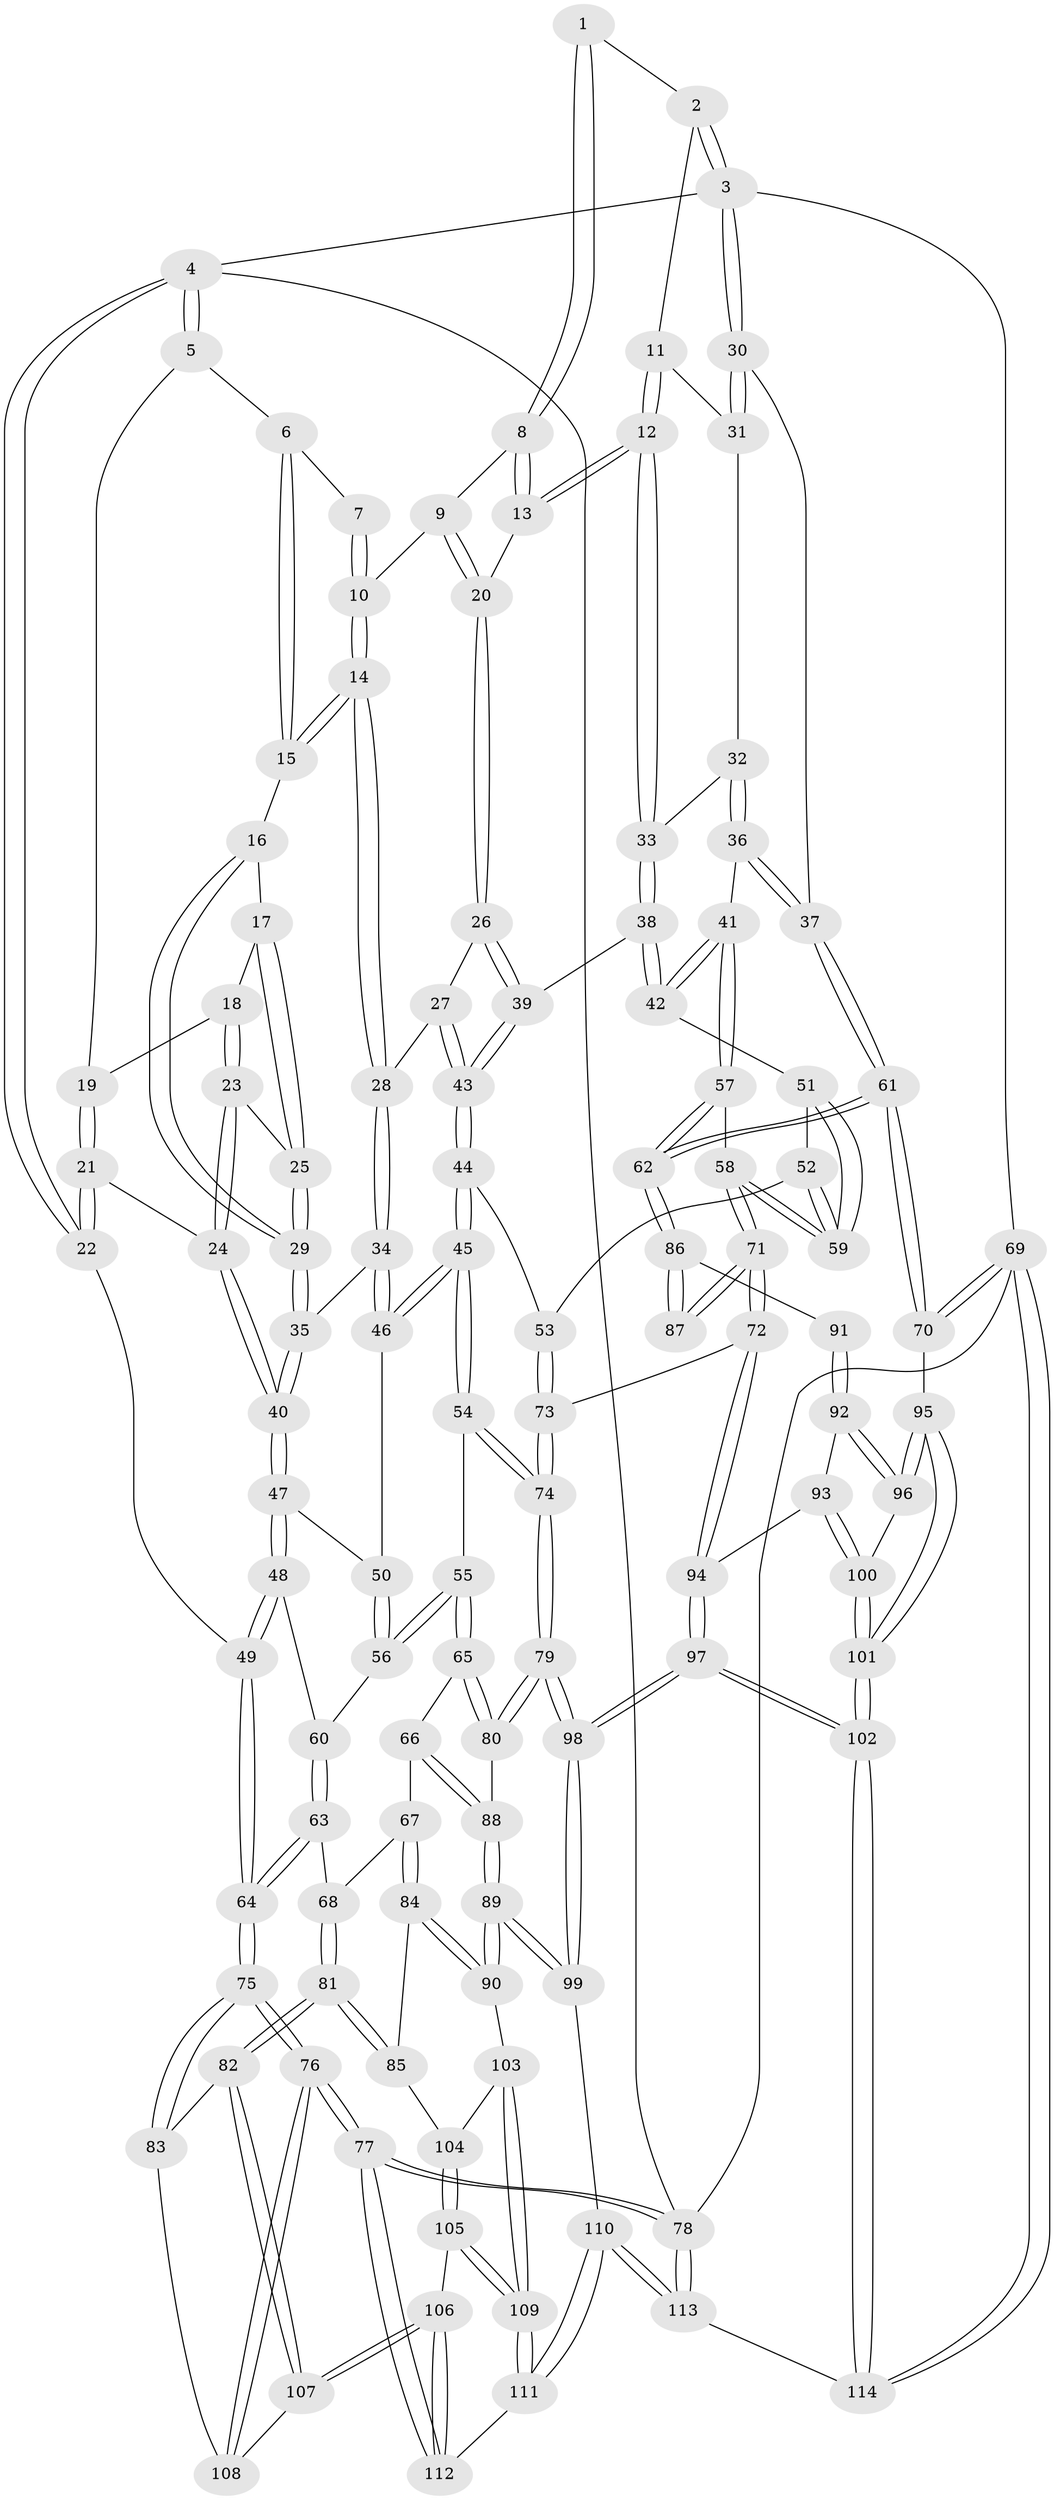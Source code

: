 // Generated by graph-tools (version 1.1) at 2025/11/02/27/25 16:11:58]
// undirected, 114 vertices, 282 edges
graph export_dot {
graph [start="1"]
  node [color=gray90,style=filled];
  1 [pos="+0.7568704995752757+0"];
  2 [pos="+0.8443911054914919+0"];
  3 [pos="+1+0"];
  4 [pos="+0+0"];
  5 [pos="+0.2108688863761367+0"];
  6 [pos="+0.2170193796528861+0"];
  7 [pos="+0.48699022059009894+0"];
  8 [pos="+0.6984916782381508+0"];
  9 [pos="+0.6050605447633314+0.08327595155128044"];
  10 [pos="+0.5196451739397034+0.1054366753939995"];
  11 [pos="+0.8254378770339171+0.14528516217731033"];
  12 [pos="+0.7834522687073942+0.17491971908039128"];
  13 [pos="+0.7569921970823498+0.16688067331377543"];
  14 [pos="+0.5034397820291701+0.12461842387258523"];
  15 [pos="+0.48505454321046254+0.12424705056365479"];
  16 [pos="+0.47897105417939867+0.12578801871077386"];
  17 [pos="+0.41300881454936533+0.13218420488356505"];
  18 [pos="+0.3729714458463735+0.12839164701149203"];
  19 [pos="+0.2175994426067906+0"];
  20 [pos="+0.6873403330048273+0.19075133412586803"];
  21 [pos="+0.16350501210824928+0.1274200342013674"];
  22 [pos="+0+0.3204528914065257"];
  23 [pos="+0.33501211118415064+0.20812263219847416"];
  24 [pos="+0.2599713046232653+0.26136990157818873"];
  25 [pos="+0.4035131549239568+0.2403725027363879"];
  26 [pos="+0.6862386170404869+0.1920582132225602"];
  27 [pos="+0.5764322179886856+0.24577866914411484"];
  28 [pos="+0.5430476872905871+0.22968268145560058"];
  29 [pos="+0.414360367588696+0.25210407597172607"];
  30 [pos="+1+0"];
  31 [pos="+0.886018644184505+0.1387255842633905"];
  32 [pos="+0.9133561071398636+0.22535673318916516"];
  33 [pos="+0.7947946278929425+0.203648624678632"];
  34 [pos="+0.45317372659855176+0.2999002686300495"];
  35 [pos="+0.43200787145622993+0.2923849557658097"];
  36 [pos="+1+0.3246434325305973"];
  37 [pos="+1+0.2623697235828354"];
  38 [pos="+0.8201250030404178+0.3313930588617334"];
  39 [pos="+0.7065175575330989+0.32530103429906254"];
  40 [pos="+0.26526644290859924+0.34096362542762976"];
  41 [pos="+0.946453635378332+0.35167770249048436"];
  42 [pos="+0.8400744161444089+0.3508296314761423"];
  43 [pos="+0.6230618293770064+0.36849509780999923"];
  44 [pos="+0.5884677479338292+0.4722722126894133"];
  45 [pos="+0.5590533709193432+0.4799902883552382"];
  46 [pos="+0.465790243836602+0.34912311703688415"];
  47 [pos="+0.2634039611258638+0.3461484943722556"];
  48 [pos="+0.21252930951067464+0.40366900132959166"];
  49 [pos="+0+0.33066308311866527"];
  50 [pos="+0.37153729698010185+0.40072911071326517"];
  51 [pos="+0.8364762212159184+0.35773151481307475"];
  52 [pos="+0.7193712480995496+0.47020122882966725"];
  53 [pos="+0.600253064250227+0.47793547351225"];
  54 [pos="+0.506728696924116+0.5227239185790225"];
  55 [pos="+0.4920887266080205+0.5304465369447893"];
  56 [pos="+0.4214625842192988+0.4739031893798054"];
  57 [pos="+0.9256172204462697+0.5847920042327807"];
  58 [pos="+0.8492217547629974+0.5849621651811996"];
  59 [pos="+0.8375361879250789+0.5649573098019562"];
  60 [pos="+0.22572022176918105+0.46044126908085437"];
  61 [pos="+1+0.7428339489454203"];
  62 [pos="+1+0.6950046997060475"];
  63 [pos="+0.2283239650391461+0.5031286374416659"];
  64 [pos="+0+0.5687299288144197"];
  65 [pos="+0.4591723088893145+0.5706941294210115"];
  66 [pos="+0.4427953745135732+0.5855624722518767"];
  67 [pos="+0.36506196264826185+0.5928973394774502"];
  68 [pos="+0.24045450067626534+0.5603149067521747"];
  69 [pos="+1+1"];
  70 [pos="+1+0.7522142091047097"];
  71 [pos="+0.7728254028900878+0.6548767563459269"];
  72 [pos="+0.7711563765458886+0.6558882536322995"];
  73 [pos="+0.7018572307493808+0.6360009166304953"];
  74 [pos="+0.618581382560911+0.7000932772194859"];
  75 [pos="+0+0.6967709188763759"];
  76 [pos="+0+1"];
  77 [pos="+0+1"];
  78 [pos="+0+1"];
  79 [pos="+0.5991858921074794+0.7368188293955988"];
  80 [pos="+0.585752844304011+0.7249276199083831"];
  81 [pos="+0.1496449183882269+0.689380601428034"];
  82 [pos="+0.13751279698360108+0.6932065329705813"];
  83 [pos="+0.09677689104815591+0.6947467983547753"];
  84 [pos="+0.3348899768170109+0.6890321979500247"];
  85 [pos="+0.21908459016489565+0.7327738870998675"];
  86 [pos="+0.9055324109056089+0.7177360577082935"];
  87 [pos="+0.8304070402298638+0.6967806821533493"];
  88 [pos="+0.4473756601713943+0.6614434709423751"];
  89 [pos="+0.43961729622274726+0.7753344655854961"];
  90 [pos="+0.3792861134496914+0.7787276729569732"];
  91 [pos="+0.8643192863485456+0.730650032680606"];
  92 [pos="+0.8603044874149656+0.7878675100101039"];
  93 [pos="+0.7853263308452586+0.7567143754791877"];
  94 [pos="+0.7659082920320743+0.7405399035475201"];
  95 [pos="+0.9699418698830413+0.8334799445201388"];
  96 [pos="+0.8740987767776061+0.7991288472468107"];
  97 [pos="+0.5977657385118256+0.9056001860072835"];
  98 [pos="+0.5801970407125003+0.8882018017710807"];
  99 [pos="+0.5545186647740481+0.8793089035912425"];
  100 [pos="+0.8029341047531892+0.8496095629873446"];
  101 [pos="+0.7101648775772331+1"];
  102 [pos="+0.6906481876042634+1"];
  103 [pos="+0.3379610178311898+0.7962541744340056"];
  104 [pos="+0.23009308343304533+0.7442214477556527"];
  105 [pos="+0.23865501185897942+0.8769389391317534"];
  106 [pos="+0.18485001794939174+0.8718671041794246"];
  107 [pos="+0.1656353845076054+0.8524561818313087"];
  108 [pos="+0.12244480717854393+0.8746492877787376"];
  109 [pos="+0.29886072011789294+0.9275909473907398"];
  110 [pos="+0.3159004862848875+0.9536472212840061"];
  111 [pos="+0.29964066412936496+0.9303282241565323"];
  112 [pos="+0.14467686630467694+0.9575607030141905"];
  113 [pos="+0.2970354564543286+1"];
  114 [pos="+0.695855262589929+1"];
  1 -- 2;
  1 -- 8;
  1 -- 8;
  2 -- 3;
  2 -- 3;
  2 -- 11;
  3 -- 4;
  3 -- 30;
  3 -- 30;
  3 -- 69;
  4 -- 5;
  4 -- 5;
  4 -- 22;
  4 -- 22;
  4 -- 78;
  5 -- 6;
  5 -- 19;
  6 -- 7;
  6 -- 15;
  6 -- 15;
  7 -- 10;
  7 -- 10;
  8 -- 9;
  8 -- 13;
  8 -- 13;
  9 -- 10;
  9 -- 20;
  9 -- 20;
  10 -- 14;
  10 -- 14;
  11 -- 12;
  11 -- 12;
  11 -- 31;
  12 -- 13;
  12 -- 13;
  12 -- 33;
  12 -- 33;
  13 -- 20;
  14 -- 15;
  14 -- 15;
  14 -- 28;
  14 -- 28;
  15 -- 16;
  16 -- 17;
  16 -- 29;
  16 -- 29;
  17 -- 18;
  17 -- 25;
  17 -- 25;
  18 -- 19;
  18 -- 23;
  18 -- 23;
  19 -- 21;
  19 -- 21;
  20 -- 26;
  20 -- 26;
  21 -- 22;
  21 -- 22;
  21 -- 24;
  22 -- 49;
  23 -- 24;
  23 -- 24;
  23 -- 25;
  24 -- 40;
  24 -- 40;
  25 -- 29;
  25 -- 29;
  26 -- 27;
  26 -- 39;
  26 -- 39;
  27 -- 28;
  27 -- 43;
  27 -- 43;
  28 -- 34;
  28 -- 34;
  29 -- 35;
  29 -- 35;
  30 -- 31;
  30 -- 31;
  30 -- 37;
  31 -- 32;
  32 -- 33;
  32 -- 36;
  32 -- 36;
  33 -- 38;
  33 -- 38;
  34 -- 35;
  34 -- 46;
  34 -- 46;
  35 -- 40;
  35 -- 40;
  36 -- 37;
  36 -- 37;
  36 -- 41;
  37 -- 61;
  37 -- 61;
  38 -- 39;
  38 -- 42;
  38 -- 42;
  39 -- 43;
  39 -- 43;
  40 -- 47;
  40 -- 47;
  41 -- 42;
  41 -- 42;
  41 -- 57;
  41 -- 57;
  42 -- 51;
  43 -- 44;
  43 -- 44;
  44 -- 45;
  44 -- 45;
  44 -- 53;
  45 -- 46;
  45 -- 46;
  45 -- 54;
  45 -- 54;
  46 -- 50;
  47 -- 48;
  47 -- 48;
  47 -- 50;
  48 -- 49;
  48 -- 49;
  48 -- 60;
  49 -- 64;
  49 -- 64;
  50 -- 56;
  50 -- 56;
  51 -- 52;
  51 -- 59;
  51 -- 59;
  52 -- 53;
  52 -- 59;
  52 -- 59;
  53 -- 73;
  53 -- 73;
  54 -- 55;
  54 -- 74;
  54 -- 74;
  55 -- 56;
  55 -- 56;
  55 -- 65;
  55 -- 65;
  56 -- 60;
  57 -- 58;
  57 -- 62;
  57 -- 62;
  58 -- 59;
  58 -- 59;
  58 -- 71;
  58 -- 71;
  60 -- 63;
  60 -- 63;
  61 -- 62;
  61 -- 62;
  61 -- 70;
  61 -- 70;
  62 -- 86;
  62 -- 86;
  63 -- 64;
  63 -- 64;
  63 -- 68;
  64 -- 75;
  64 -- 75;
  65 -- 66;
  65 -- 80;
  65 -- 80;
  66 -- 67;
  66 -- 88;
  66 -- 88;
  67 -- 68;
  67 -- 84;
  67 -- 84;
  68 -- 81;
  68 -- 81;
  69 -- 70;
  69 -- 70;
  69 -- 114;
  69 -- 114;
  69 -- 78;
  70 -- 95;
  71 -- 72;
  71 -- 72;
  71 -- 87;
  71 -- 87;
  72 -- 73;
  72 -- 94;
  72 -- 94;
  73 -- 74;
  73 -- 74;
  74 -- 79;
  74 -- 79;
  75 -- 76;
  75 -- 76;
  75 -- 83;
  75 -- 83;
  76 -- 77;
  76 -- 77;
  76 -- 108;
  76 -- 108;
  77 -- 78;
  77 -- 78;
  77 -- 112;
  77 -- 112;
  78 -- 113;
  78 -- 113;
  79 -- 80;
  79 -- 80;
  79 -- 98;
  79 -- 98;
  80 -- 88;
  81 -- 82;
  81 -- 82;
  81 -- 85;
  81 -- 85;
  82 -- 83;
  82 -- 107;
  82 -- 107;
  83 -- 108;
  84 -- 85;
  84 -- 90;
  84 -- 90;
  85 -- 104;
  86 -- 87;
  86 -- 87;
  86 -- 91;
  88 -- 89;
  88 -- 89;
  89 -- 90;
  89 -- 90;
  89 -- 99;
  89 -- 99;
  90 -- 103;
  91 -- 92;
  91 -- 92;
  92 -- 93;
  92 -- 96;
  92 -- 96;
  93 -- 94;
  93 -- 100;
  93 -- 100;
  94 -- 97;
  94 -- 97;
  95 -- 96;
  95 -- 96;
  95 -- 101;
  95 -- 101;
  96 -- 100;
  97 -- 98;
  97 -- 98;
  97 -- 102;
  97 -- 102;
  98 -- 99;
  98 -- 99;
  99 -- 110;
  100 -- 101;
  100 -- 101;
  101 -- 102;
  101 -- 102;
  102 -- 114;
  102 -- 114;
  103 -- 104;
  103 -- 109;
  103 -- 109;
  104 -- 105;
  104 -- 105;
  105 -- 106;
  105 -- 109;
  105 -- 109;
  106 -- 107;
  106 -- 107;
  106 -- 112;
  106 -- 112;
  107 -- 108;
  109 -- 111;
  109 -- 111;
  110 -- 111;
  110 -- 111;
  110 -- 113;
  110 -- 113;
  111 -- 112;
  113 -- 114;
}
